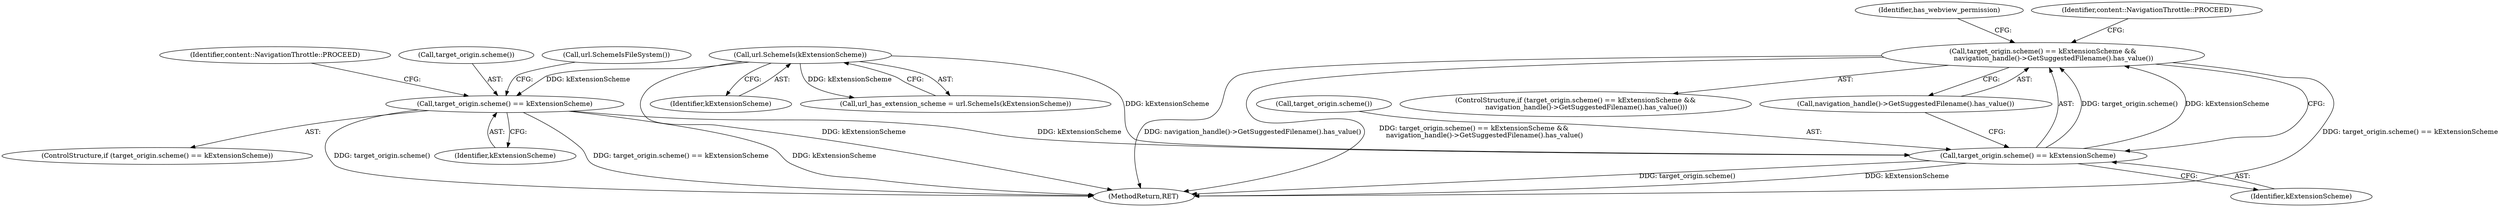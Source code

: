 digraph "1_Chrome_7614790c80996d32a28218f4d1605b0908e9ddf6@del" {
"1000198" [label="(Call,target_origin.scheme() == kExtensionScheme &&\n          navigation_handle()->GetSuggestedFilename().has_value())"];
"1000199" [label="(Call,target_origin.scheme() == kExtensionScheme)"];
"1000140" [label="(Call,target_origin.scheme() == kExtensionScheme)"];
"1000120" [label="(Call,url.SchemeIs(kExtensionScheme))"];
"1000121" [label="(Identifier,kExtensionScheme)"];
"1000208" [label="(Identifier,has_webview_permission)"];
"1000197" [label="(ControlStructure,if (target_origin.scheme() == kExtensionScheme &&\n          navigation_handle()->GetSuggestedFilename().has_value()))"];
"1000200" [label="(Call,target_origin.scheme())"];
"1000139" [label="(ControlStructure,if (target_origin.scheme() == kExtensionScheme))"];
"1000118" [label="(Call,url_has_extension_scheme = url.SchemeIs(kExtensionScheme))"];
"1000205" [label="(Identifier,content::NavigationThrottle::PROCEED)"];
"1000201" [label="(Identifier,kExtensionScheme)"];
"1000141" [label="(Call,target_origin.scheme())"];
"1000146" [label="(Call,url.SchemeIsFileSystem())"];
"1000199" [label="(Call,target_origin.scheme() == kExtensionScheme)"];
"1000198" [label="(Call,target_origin.scheme() == kExtensionScheme &&\n          navigation_handle()->GetSuggestedFilename().has_value())"];
"1000341" [label="(MethodReturn,RET)"];
"1000142" [label="(Identifier,kExtensionScheme)"];
"1000155" [label="(Identifier,content::NavigationThrottle::PROCEED)"];
"1000120" [label="(Call,url.SchemeIs(kExtensionScheme))"];
"1000140" [label="(Call,target_origin.scheme() == kExtensionScheme)"];
"1000202" [label="(Call,navigation_handle()->GetSuggestedFilename().has_value())"];
"1000198" -> "1000197"  [label="AST: "];
"1000198" -> "1000199"  [label="CFG: "];
"1000198" -> "1000202"  [label="CFG: "];
"1000199" -> "1000198"  [label="AST: "];
"1000202" -> "1000198"  [label="AST: "];
"1000205" -> "1000198"  [label="CFG: "];
"1000208" -> "1000198"  [label="CFG: "];
"1000198" -> "1000341"  [label="DDG: target_origin.scheme() == kExtensionScheme"];
"1000198" -> "1000341"  [label="DDG: navigation_handle()->GetSuggestedFilename().has_value()"];
"1000198" -> "1000341"  [label="DDG: target_origin.scheme() == kExtensionScheme &&\n          navigation_handle()->GetSuggestedFilename().has_value()"];
"1000199" -> "1000198"  [label="DDG: target_origin.scheme()"];
"1000199" -> "1000198"  [label="DDG: kExtensionScheme"];
"1000199" -> "1000201"  [label="CFG: "];
"1000200" -> "1000199"  [label="AST: "];
"1000201" -> "1000199"  [label="AST: "];
"1000202" -> "1000199"  [label="CFG: "];
"1000199" -> "1000341"  [label="DDG: kExtensionScheme"];
"1000199" -> "1000341"  [label="DDG: target_origin.scheme()"];
"1000140" -> "1000199"  [label="DDG: kExtensionScheme"];
"1000120" -> "1000199"  [label="DDG: kExtensionScheme"];
"1000140" -> "1000139"  [label="AST: "];
"1000140" -> "1000142"  [label="CFG: "];
"1000141" -> "1000140"  [label="AST: "];
"1000142" -> "1000140"  [label="AST: "];
"1000146" -> "1000140"  [label="CFG: "];
"1000155" -> "1000140"  [label="CFG: "];
"1000140" -> "1000341"  [label="DDG: kExtensionScheme"];
"1000140" -> "1000341"  [label="DDG: target_origin.scheme()"];
"1000140" -> "1000341"  [label="DDG: target_origin.scheme() == kExtensionScheme"];
"1000120" -> "1000140"  [label="DDG: kExtensionScheme"];
"1000120" -> "1000118"  [label="AST: "];
"1000120" -> "1000121"  [label="CFG: "];
"1000121" -> "1000120"  [label="AST: "];
"1000118" -> "1000120"  [label="CFG: "];
"1000120" -> "1000341"  [label="DDG: kExtensionScheme"];
"1000120" -> "1000118"  [label="DDG: kExtensionScheme"];
}
